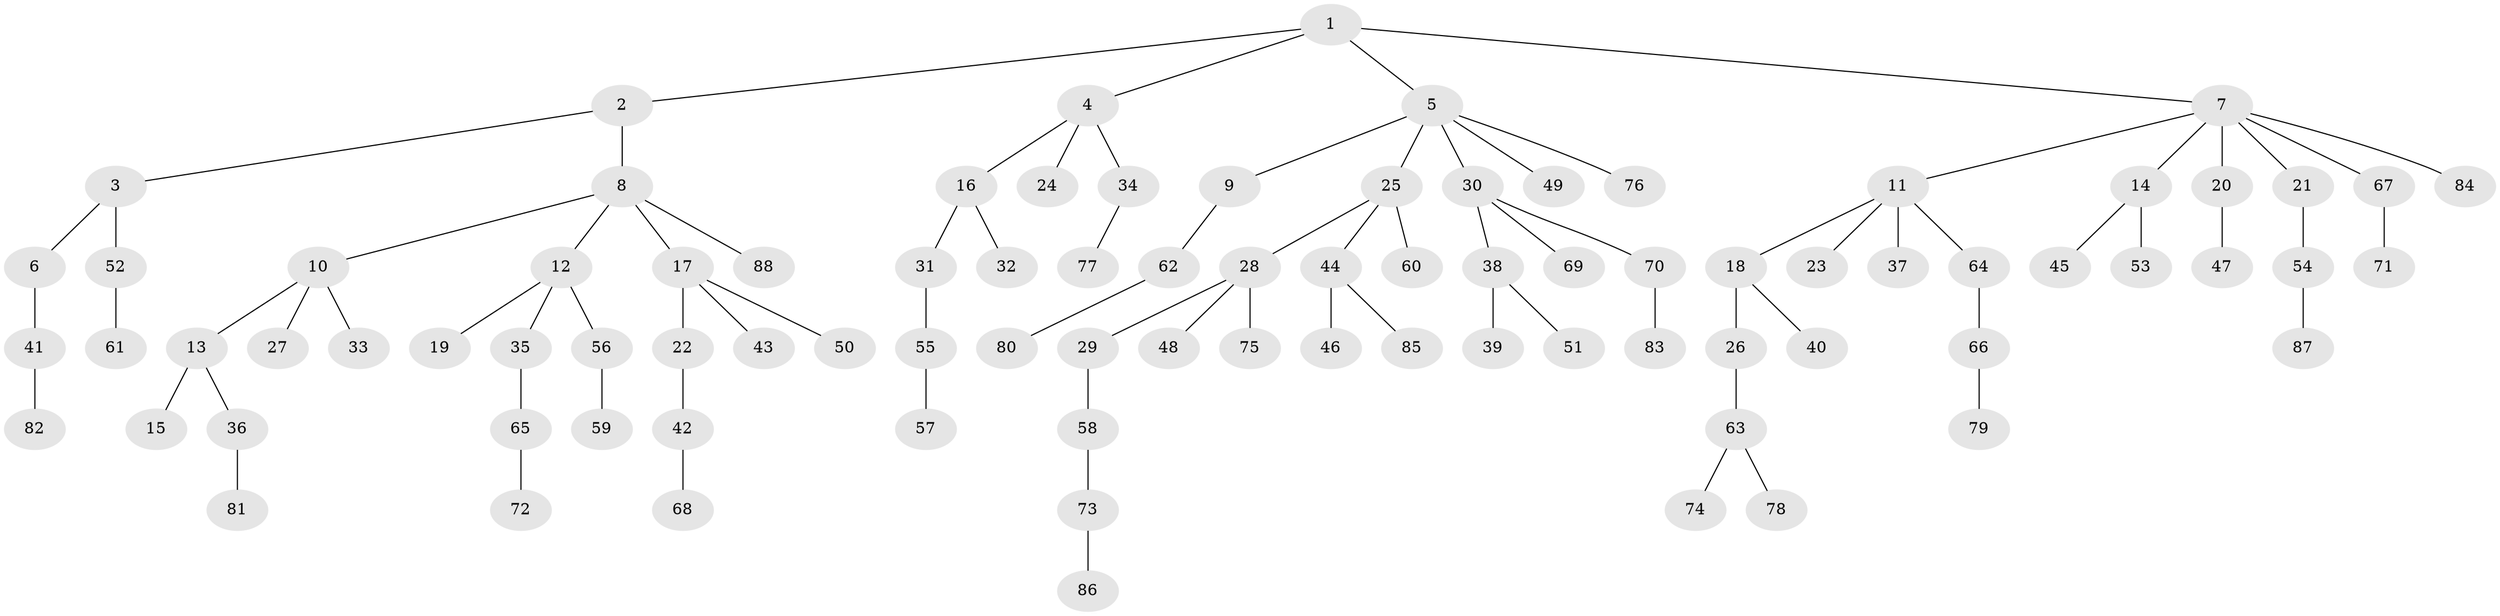 // Generated by graph-tools (version 1.1) at 2025/15/03/09/25 04:15:32]
// undirected, 88 vertices, 87 edges
graph export_dot {
graph [start="1"]
  node [color=gray90,style=filled];
  1;
  2;
  3;
  4;
  5;
  6;
  7;
  8;
  9;
  10;
  11;
  12;
  13;
  14;
  15;
  16;
  17;
  18;
  19;
  20;
  21;
  22;
  23;
  24;
  25;
  26;
  27;
  28;
  29;
  30;
  31;
  32;
  33;
  34;
  35;
  36;
  37;
  38;
  39;
  40;
  41;
  42;
  43;
  44;
  45;
  46;
  47;
  48;
  49;
  50;
  51;
  52;
  53;
  54;
  55;
  56;
  57;
  58;
  59;
  60;
  61;
  62;
  63;
  64;
  65;
  66;
  67;
  68;
  69;
  70;
  71;
  72;
  73;
  74;
  75;
  76;
  77;
  78;
  79;
  80;
  81;
  82;
  83;
  84;
  85;
  86;
  87;
  88;
  1 -- 2;
  1 -- 4;
  1 -- 5;
  1 -- 7;
  2 -- 3;
  2 -- 8;
  3 -- 6;
  3 -- 52;
  4 -- 16;
  4 -- 24;
  4 -- 34;
  5 -- 9;
  5 -- 25;
  5 -- 30;
  5 -- 49;
  5 -- 76;
  6 -- 41;
  7 -- 11;
  7 -- 14;
  7 -- 20;
  7 -- 21;
  7 -- 67;
  7 -- 84;
  8 -- 10;
  8 -- 12;
  8 -- 17;
  8 -- 88;
  9 -- 62;
  10 -- 13;
  10 -- 27;
  10 -- 33;
  11 -- 18;
  11 -- 23;
  11 -- 37;
  11 -- 64;
  12 -- 19;
  12 -- 35;
  12 -- 56;
  13 -- 15;
  13 -- 36;
  14 -- 45;
  14 -- 53;
  16 -- 31;
  16 -- 32;
  17 -- 22;
  17 -- 43;
  17 -- 50;
  18 -- 26;
  18 -- 40;
  20 -- 47;
  21 -- 54;
  22 -- 42;
  25 -- 28;
  25 -- 44;
  25 -- 60;
  26 -- 63;
  28 -- 29;
  28 -- 48;
  28 -- 75;
  29 -- 58;
  30 -- 38;
  30 -- 69;
  30 -- 70;
  31 -- 55;
  34 -- 77;
  35 -- 65;
  36 -- 81;
  38 -- 39;
  38 -- 51;
  41 -- 82;
  42 -- 68;
  44 -- 46;
  44 -- 85;
  52 -- 61;
  54 -- 87;
  55 -- 57;
  56 -- 59;
  58 -- 73;
  62 -- 80;
  63 -- 74;
  63 -- 78;
  64 -- 66;
  65 -- 72;
  66 -- 79;
  67 -- 71;
  70 -- 83;
  73 -- 86;
}
